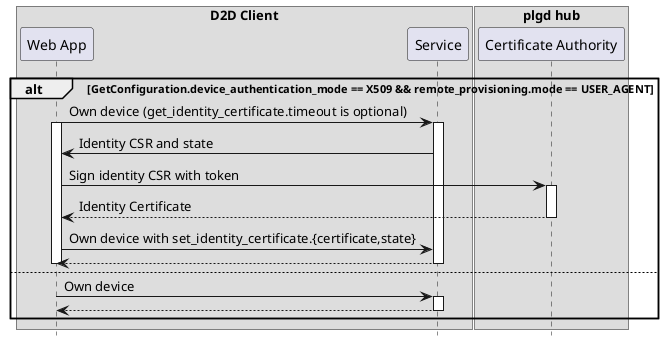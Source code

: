 @startuml Sequence
skinparam backgroundColor transparent
hide footbox

box "D2D Client"
participant C as "Web App"
participant S as "Service"
end box

box "plgd hub"
participant CA as "Certificate Authority"
end box

alt GetConfiguration.device_authentication_mode == X509 && remote_provisioning.mode == USER_AGENT
  
  C -> S++: Own device (get_identity_certificate.timeout is optional)
  activate C
  S -> C: Identity CSR and state
  C -> CA ++: Sign identity CSR with token
  return Identity Certificate
  C -> S: Own device with set_identity_certificate.{certificate,state}
  return
  deactivate S
  deactivate C
else
  C -> S ++: Own device
  return
end
@enduml
